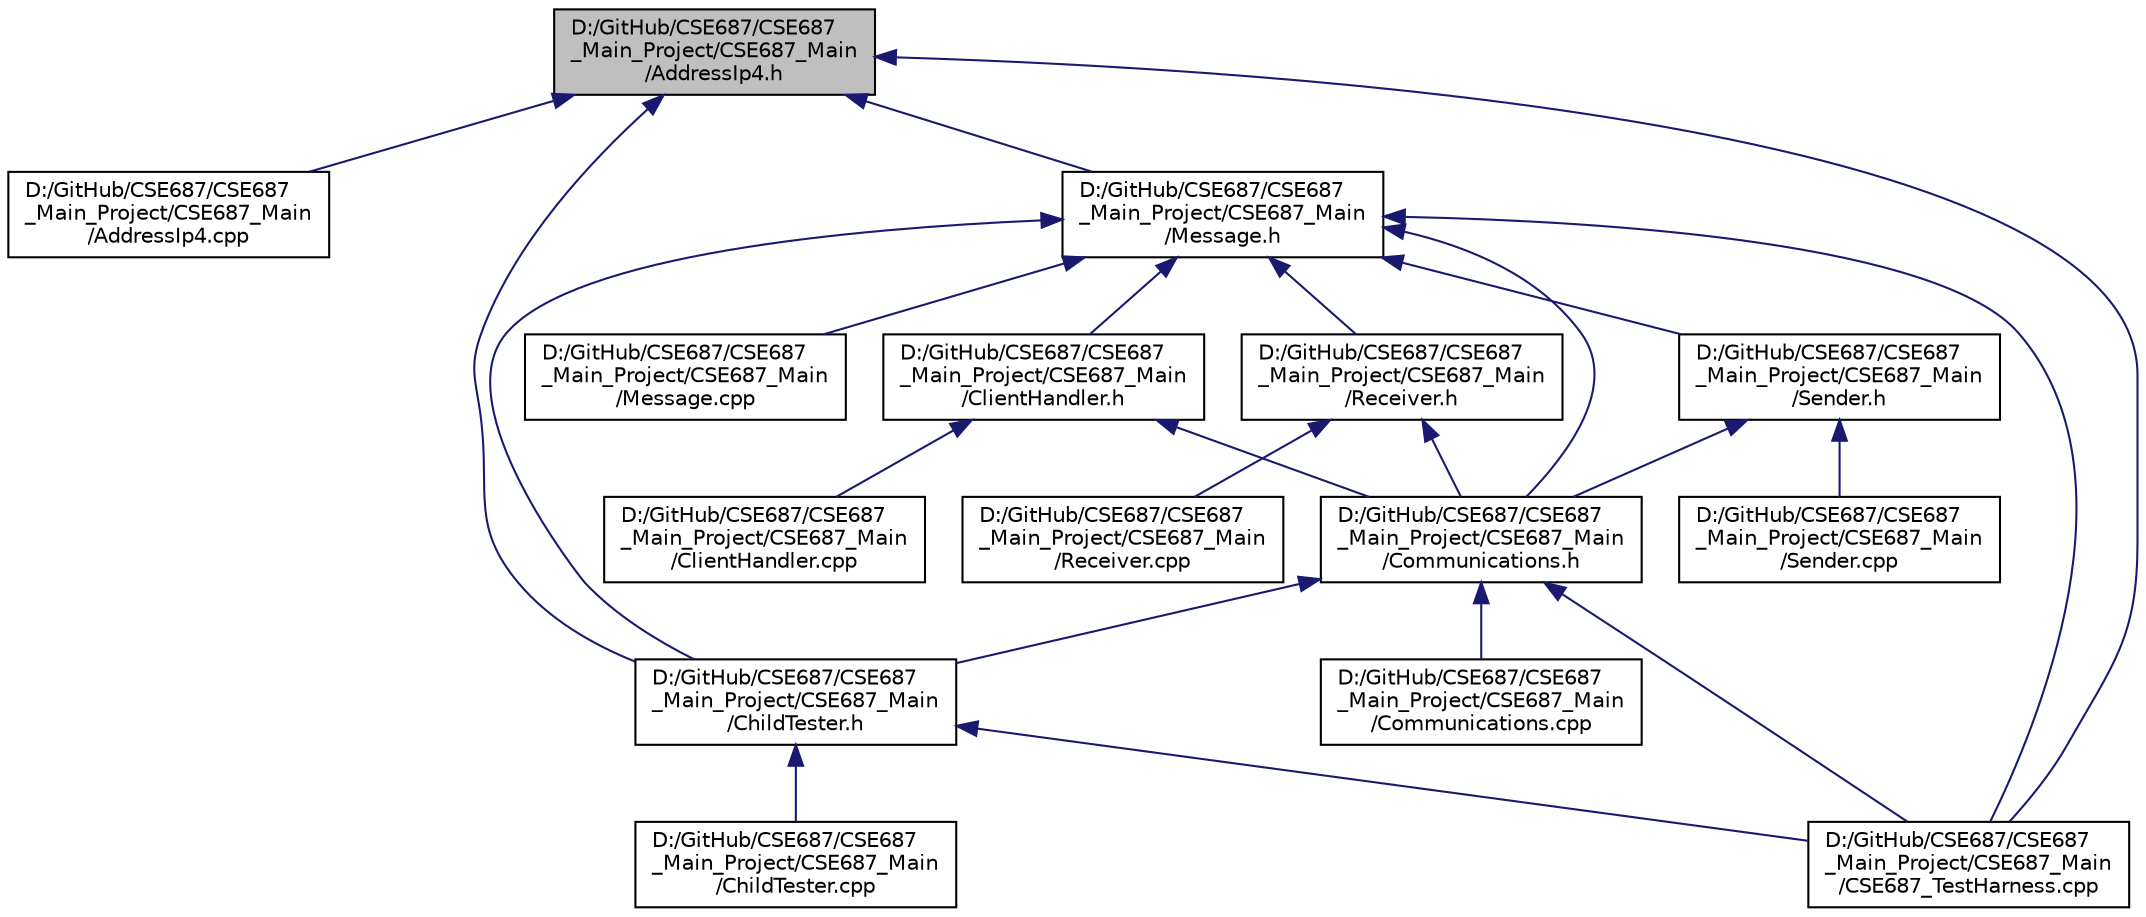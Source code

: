 digraph "D:/GitHub/CSE687/CSE687_Main_Project/CSE687_Main/AddressIp4.h"
{
 // LATEX_PDF_SIZE
  edge [fontname="Helvetica",fontsize="10",labelfontname="Helvetica",labelfontsize="10"];
  node [fontname="Helvetica",fontsize="10",shape=record];
  Node1 [label="D:/GitHub/CSE687/CSE687\l_Main_Project/CSE687_Main\l/AddressIp4.h",height=0.2,width=0.4,color="black", fillcolor="grey75", style="filled", fontcolor="black",tooltip=" "];
  Node1 -> Node2 [dir="back",color="midnightblue",fontsize="10",style="solid"];
  Node2 [label="D:/GitHub/CSE687/CSE687\l_Main_Project/CSE687_Main\l/AddressIp4.cpp",height=0.2,width=0.4,color="black", fillcolor="white", style="filled",URL="$_address_ip4_8cpp.html",tooltip=" "];
  Node1 -> Node3 [dir="back",color="midnightblue",fontsize="10",style="solid"];
  Node3 [label="D:/GitHub/CSE687/CSE687\l_Main_Project/CSE687_Main\l/ChildTester.h",height=0.2,width=0.4,color="black", fillcolor="white", style="filled",URL="$_child_tester_8h.html",tooltip=" "];
  Node3 -> Node4 [dir="back",color="midnightblue",fontsize="10",style="solid"];
  Node4 [label="D:/GitHub/CSE687/CSE687\l_Main_Project/CSE687_Main\l/ChildTester.cpp",height=0.2,width=0.4,color="black", fillcolor="white", style="filled",URL="$_child_tester_8cpp.html",tooltip=" "];
  Node3 -> Node5 [dir="back",color="midnightblue",fontsize="10",style="solid"];
  Node5 [label="D:/GitHub/CSE687/CSE687\l_Main_Project/CSE687_Main\l/CSE687_TestHarness.cpp",height=0.2,width=0.4,color="black", fillcolor="white", style="filled",URL="$_c_s_e687___test_harness_8cpp.html",tooltip=" "];
  Node1 -> Node5 [dir="back",color="midnightblue",fontsize="10",style="solid"];
  Node1 -> Node6 [dir="back",color="midnightblue",fontsize="10",style="solid"];
  Node6 [label="D:/GitHub/CSE687/CSE687\l_Main_Project/CSE687_Main\l/Message.h",height=0.2,width=0.4,color="black", fillcolor="white", style="filled",URL="$_message_8h.html",tooltip=" "];
  Node6 -> Node3 [dir="back",color="midnightblue",fontsize="10",style="solid"];
  Node6 -> Node7 [dir="back",color="midnightblue",fontsize="10",style="solid"];
  Node7 [label="D:/GitHub/CSE687/CSE687\l_Main_Project/CSE687_Main\l/ClientHandler.h",height=0.2,width=0.4,color="black", fillcolor="white", style="filled",URL="$_client_handler_8h.html",tooltip=" "];
  Node7 -> Node8 [dir="back",color="midnightblue",fontsize="10",style="solid"];
  Node8 [label="D:/GitHub/CSE687/CSE687\l_Main_Project/CSE687_Main\l/ClientHandler.cpp",height=0.2,width=0.4,color="black", fillcolor="white", style="filled",URL="$_client_handler_8cpp.html",tooltip=" "];
  Node7 -> Node9 [dir="back",color="midnightblue",fontsize="10",style="solid"];
  Node9 [label="D:/GitHub/CSE687/CSE687\l_Main_Project/CSE687_Main\l/Communications.h",height=0.2,width=0.4,color="black", fillcolor="white", style="filled",URL="$_communications_8h.html",tooltip=" "];
  Node9 -> Node3 [dir="back",color="midnightblue",fontsize="10",style="solid"];
  Node9 -> Node10 [dir="back",color="midnightblue",fontsize="10",style="solid"];
  Node10 [label="D:/GitHub/CSE687/CSE687\l_Main_Project/CSE687_Main\l/Communications.cpp",height=0.2,width=0.4,color="black", fillcolor="white", style="filled",URL="$_communications_8cpp.html",tooltip=" "];
  Node9 -> Node5 [dir="back",color="midnightblue",fontsize="10",style="solid"];
  Node6 -> Node9 [dir="back",color="midnightblue",fontsize="10",style="solid"];
  Node6 -> Node5 [dir="back",color="midnightblue",fontsize="10",style="solid"];
  Node6 -> Node11 [dir="back",color="midnightblue",fontsize="10",style="solid"];
  Node11 [label="D:/GitHub/CSE687/CSE687\l_Main_Project/CSE687_Main\l/Message.cpp",height=0.2,width=0.4,color="black", fillcolor="white", style="filled",URL="$_message_8cpp.html",tooltip=" "];
  Node6 -> Node12 [dir="back",color="midnightblue",fontsize="10",style="solid"];
  Node12 [label="D:/GitHub/CSE687/CSE687\l_Main_Project/CSE687_Main\l/Receiver.h",height=0.2,width=0.4,color="black", fillcolor="white", style="filled",URL="$_receiver_8h.html",tooltip=" "];
  Node12 -> Node9 [dir="back",color="midnightblue",fontsize="10",style="solid"];
  Node12 -> Node13 [dir="back",color="midnightblue",fontsize="10",style="solid"];
  Node13 [label="D:/GitHub/CSE687/CSE687\l_Main_Project/CSE687_Main\l/Receiver.cpp",height=0.2,width=0.4,color="black", fillcolor="white", style="filled",URL="$_receiver_8cpp.html",tooltip=" "];
  Node6 -> Node14 [dir="back",color="midnightblue",fontsize="10",style="solid"];
  Node14 [label="D:/GitHub/CSE687/CSE687\l_Main_Project/CSE687_Main\l/Sender.h",height=0.2,width=0.4,color="black", fillcolor="white", style="filled",URL="$_sender_8h.html",tooltip=" "];
  Node14 -> Node9 [dir="back",color="midnightblue",fontsize="10",style="solid"];
  Node14 -> Node15 [dir="back",color="midnightblue",fontsize="10",style="solid"];
  Node15 [label="D:/GitHub/CSE687/CSE687\l_Main_Project/CSE687_Main\l/Sender.cpp",height=0.2,width=0.4,color="black", fillcolor="white", style="filled",URL="$_sender_8cpp.html",tooltip=" "];
}
